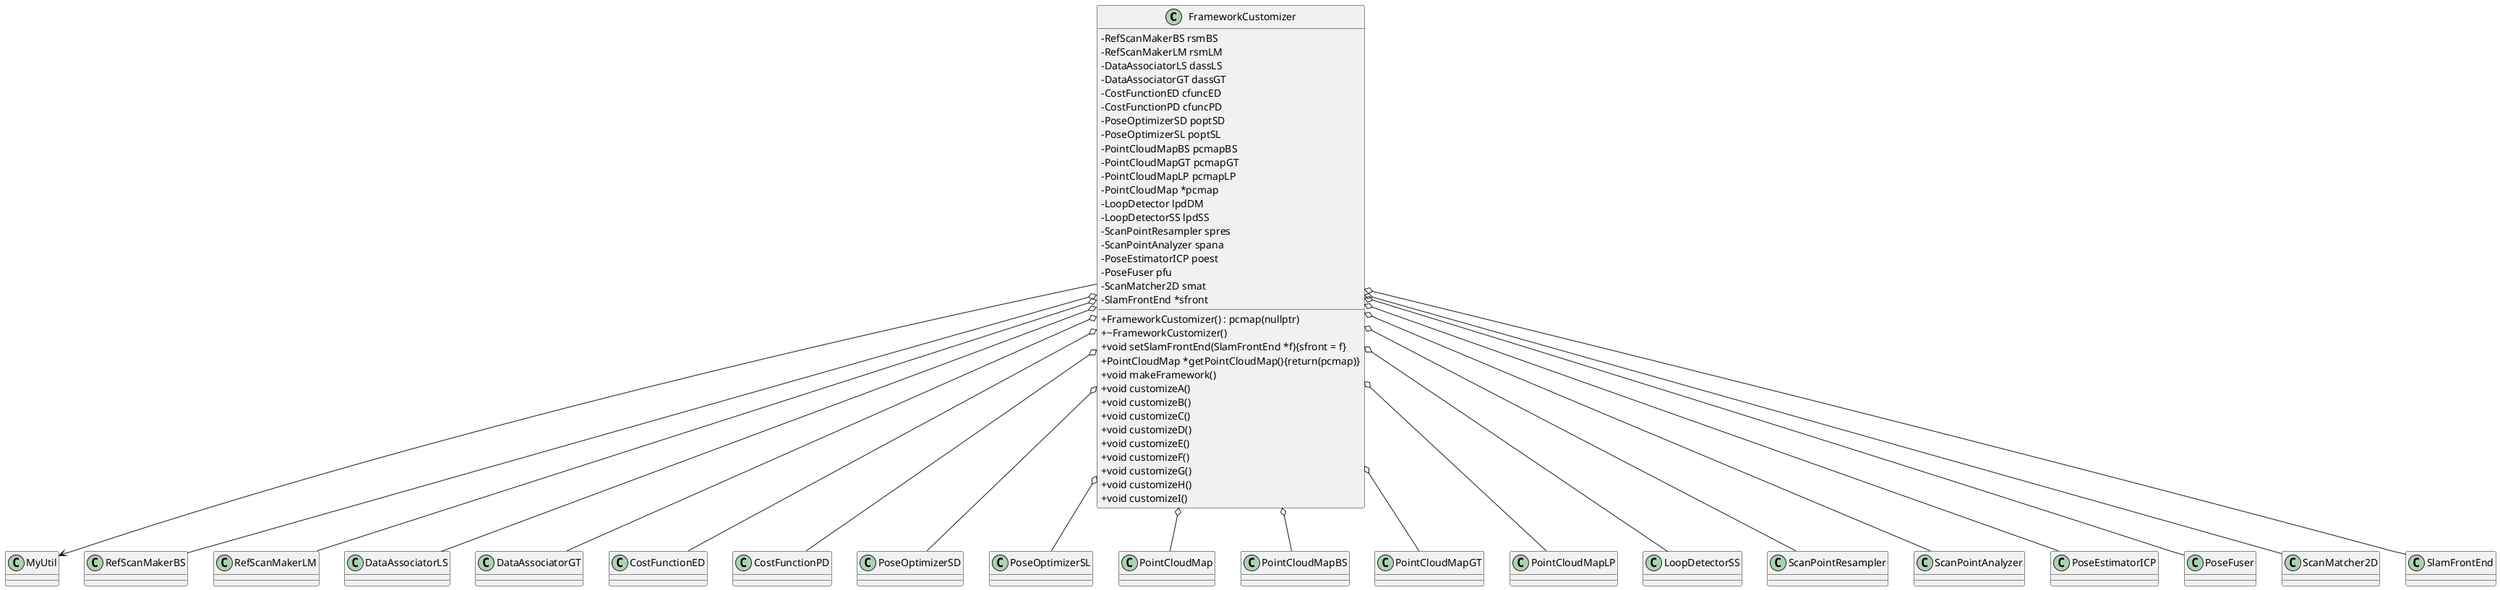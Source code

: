 @startuml

skinparam classAttributeIconSize 0

class FrameworkCustomizer
{
    - RefScanMakerBS rsmBS
    - RefScanMakerLM rsmLM
    - DataAssociatorLS dassLS
    - DataAssociatorGT dassGT
    - CostFunctionED cfuncED
    - CostFunctionPD cfuncPD
    - PoseOptimizerSD poptSD
    - PoseOptimizerSL poptSL
    - PointCloudMapBS pcmapBS
    - PointCloudMapGT pcmapGT
    - PointCloudMapLP pcmapLP
    - PointCloudMap *pcmap
    - LoopDetector lpdDM
    - LoopDetectorSS lpdSS
    - ScanPointResampler spres
    - ScanPointAnalyzer spana
    - PoseEstimatorICP poest
    - PoseFuser pfu
    - ScanMatcher2D smat
    - SlamFrontEnd *sfront
    + FrameworkCustomizer() : pcmap(nullptr)
    + ~FrameworkCustomizer()
    + void setSlamFrontEnd(SlamFrontEnd *f){sfront = f}
    + PointCloudMap *getPointCloudMap(){return(pcmap)}
    + void makeFramework()
    + void customizeA()
    + void customizeB()
    + void customizeC()
    + void customizeD()
    + void customizeE()
    + void customizeF()
    + void customizeG()
    + void customizeH()
    + void customizeI()
}

FrameworkCustomizer --> MyUtil
FrameworkCustomizer o-- RefScanMakerBS
FrameworkCustomizer o-- RefScanMakerLM
FrameworkCustomizer o-- DataAssociatorLS
FrameworkCustomizer o-- DataAssociatorGT
FrameworkCustomizer o-- CostFunctionED
FrameworkCustomizer o-- CostFunctionPD
FrameworkCustomizer o-- PoseOptimizerSD
FrameworkCustomizer o-- PoseOptimizerSL
FrameworkCustomizer o-- PointCloudMap
FrameworkCustomizer o-- PointCloudMapBS
FrameworkCustomizer o-- PointCloudMapGT
FrameworkCustomizer o-- PointCloudMapLP
FrameworkCustomizer o-- LoopDetectorSS
FrameworkCustomizer o-- ScanPointResampler
FrameworkCustomizer o-- ScanPointAnalyzer
FrameworkCustomizer o-- PoseEstimatorICP
FrameworkCustomizer o-- PoseFuser
FrameworkCustomizer o-- ScanMatcher2D
FrameworkCustomizer o-- SlamFrontEnd

@enduml
